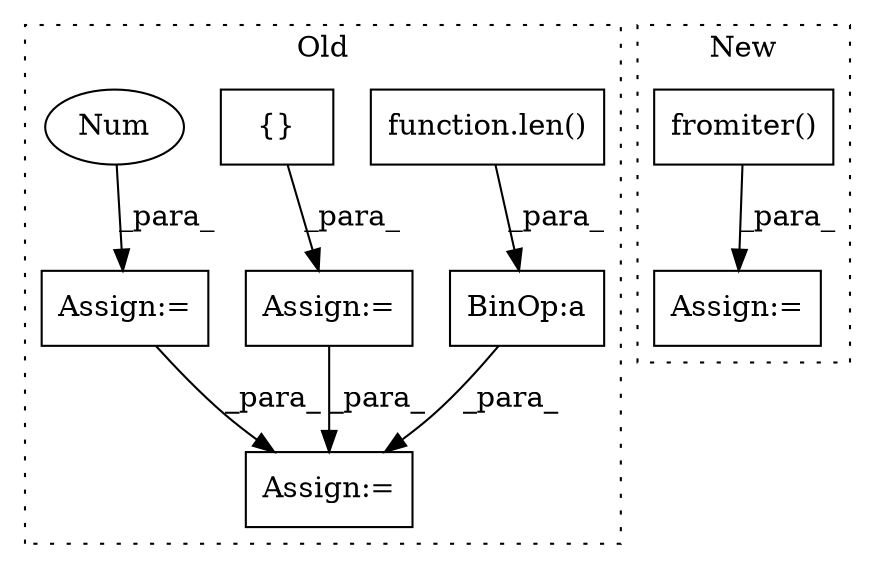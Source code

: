 digraph G {
subgraph cluster0 {
1 [label="function.len()" a="75" s="9547,9569" l="4,2" shape="box"];
3 [label="BinOp:a" a="82" s="9542" l="4" shape="box"];
5 [label="Assign:=" a="68" s="9676" l="4" shape="box"];
6 [label="{}" a="95" s="9315,9316" l="2,1" shape="box"];
7 [label="Assign:=" a="68" s="9312" l="3" shape="box"];
8 [label="Assign:=" a="68" s="9617" l="3" shape="box"];
9 [label="Num" a="76" s="9620" l="1" shape="ellipse"];
label = "Old";
style="dotted";
}
subgraph cluster1 {
2 [label="fromiter()" a="75" s="9426,9459" l="12,19" shape="box"];
4 [label="Assign:=" a="68" s="9423" l="3" shape="box"];
label = "New";
style="dotted";
}
1 -> 3 [label="_para_"];
2 -> 4 [label="_para_"];
3 -> 5 [label="_para_"];
6 -> 7 [label="_para_"];
7 -> 5 [label="_para_"];
8 -> 5 [label="_para_"];
9 -> 8 [label="_para_"];
}